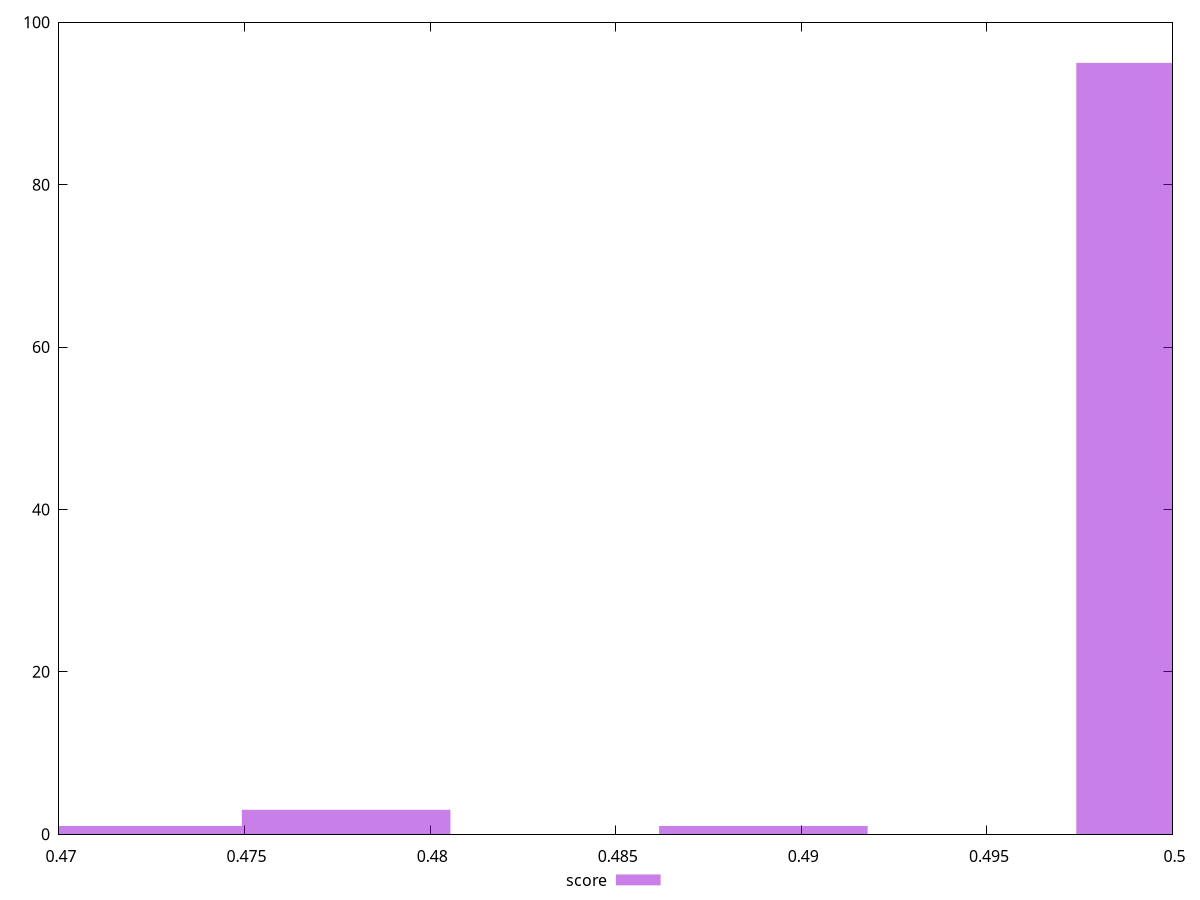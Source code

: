 reset

$score <<EOF
0.47211549727063057 1
0.47773591985718566 3
0.5002176102034062 95
0.4889767650302959 1
EOF

set key outside below
set boxwidth 0.005620422586555126
set xrange [0.47:0.5]
set yrange [0:100]
set trange [0:100]
set style fill transparent solid 0.5 noborder
set terminal svg size 640, 490 enhanced background rgb 'white'
set output "report_00019_2021-02-10T18-14-37.922Z//uses-rel-preload/samples/pages+cached+noadtech/score/histogram.svg"

plot $score title "score" with boxes

reset
